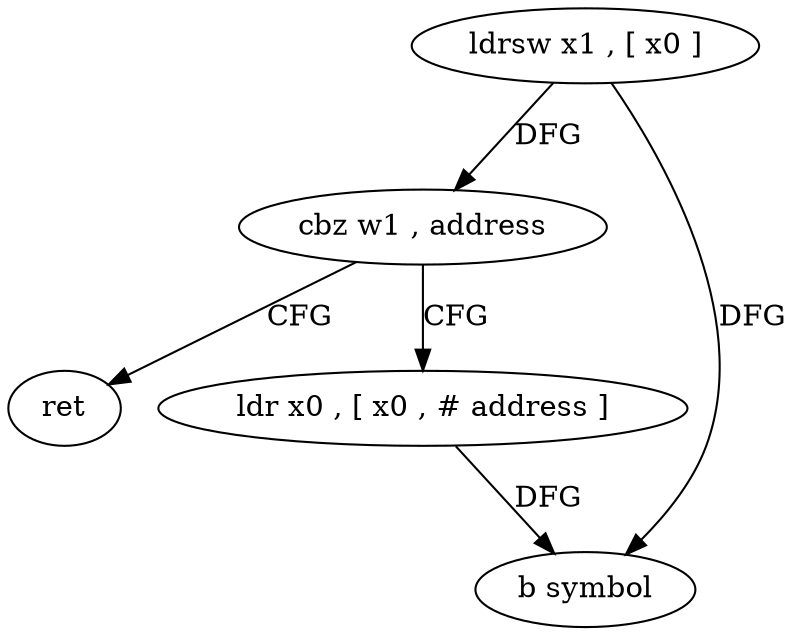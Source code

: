digraph "func" {
"4221556" [label = "ldrsw x1 , [ x0 ]" ]
"4221560" [label = "cbz w1 , address" ]
"4221572" [label = "ret" ]
"4221564" [label = "ldr x0 , [ x0 , # address ]" ]
"4221568" [label = "b symbol" ]
"4221556" -> "4221560" [ label = "DFG" ]
"4221556" -> "4221568" [ label = "DFG" ]
"4221560" -> "4221572" [ label = "CFG" ]
"4221560" -> "4221564" [ label = "CFG" ]
"4221564" -> "4221568" [ label = "DFG" ]
}
